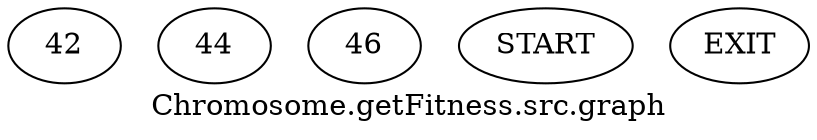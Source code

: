 /* --------------------------------------------------- */
/* Generated by Dr. Garbage Control Flow Graph Factory */
/* http://www.drgarbage.com                            */
/* Version: 4.5.0.201508311741                         */
/* Retrieved on: 2020-01-06 18:58:15.584               */
/* --------------------------------------------------- */
digraph "Chromosome.getFitness.src.graph" {
 graph [label="Chromosome.getFitness.src.graph"];
 2 [label="42" ]
 3 [label="44" ]
 4 [label="46" ]
 5 [label="START" ]
 6 [label="EXIT" ]
 5  2
 2  3
 2  4
 3  4
 4  6
}
